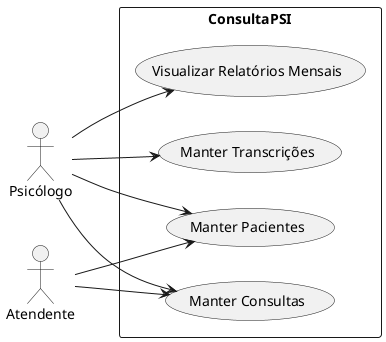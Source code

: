 @startuml PSIConsulta
/' Oswaldo Jales '/ 

left to right direction
actor "Psicólogo" as psi
actor "Atendente" as atendente
rectangle ConsultaPSI {
  usecase "Visualizar Relatórios Mensais" as VRM
  usecase "Manter Consultas" as MC
  usecase "Manter Pacientes" as MP
  usecase "Manter Transcrições" as MT

}
psi --> VRM
psi --> MC
psi --> MP
psi --> MT
atendente --> MC
atendente --> MP

@enduml